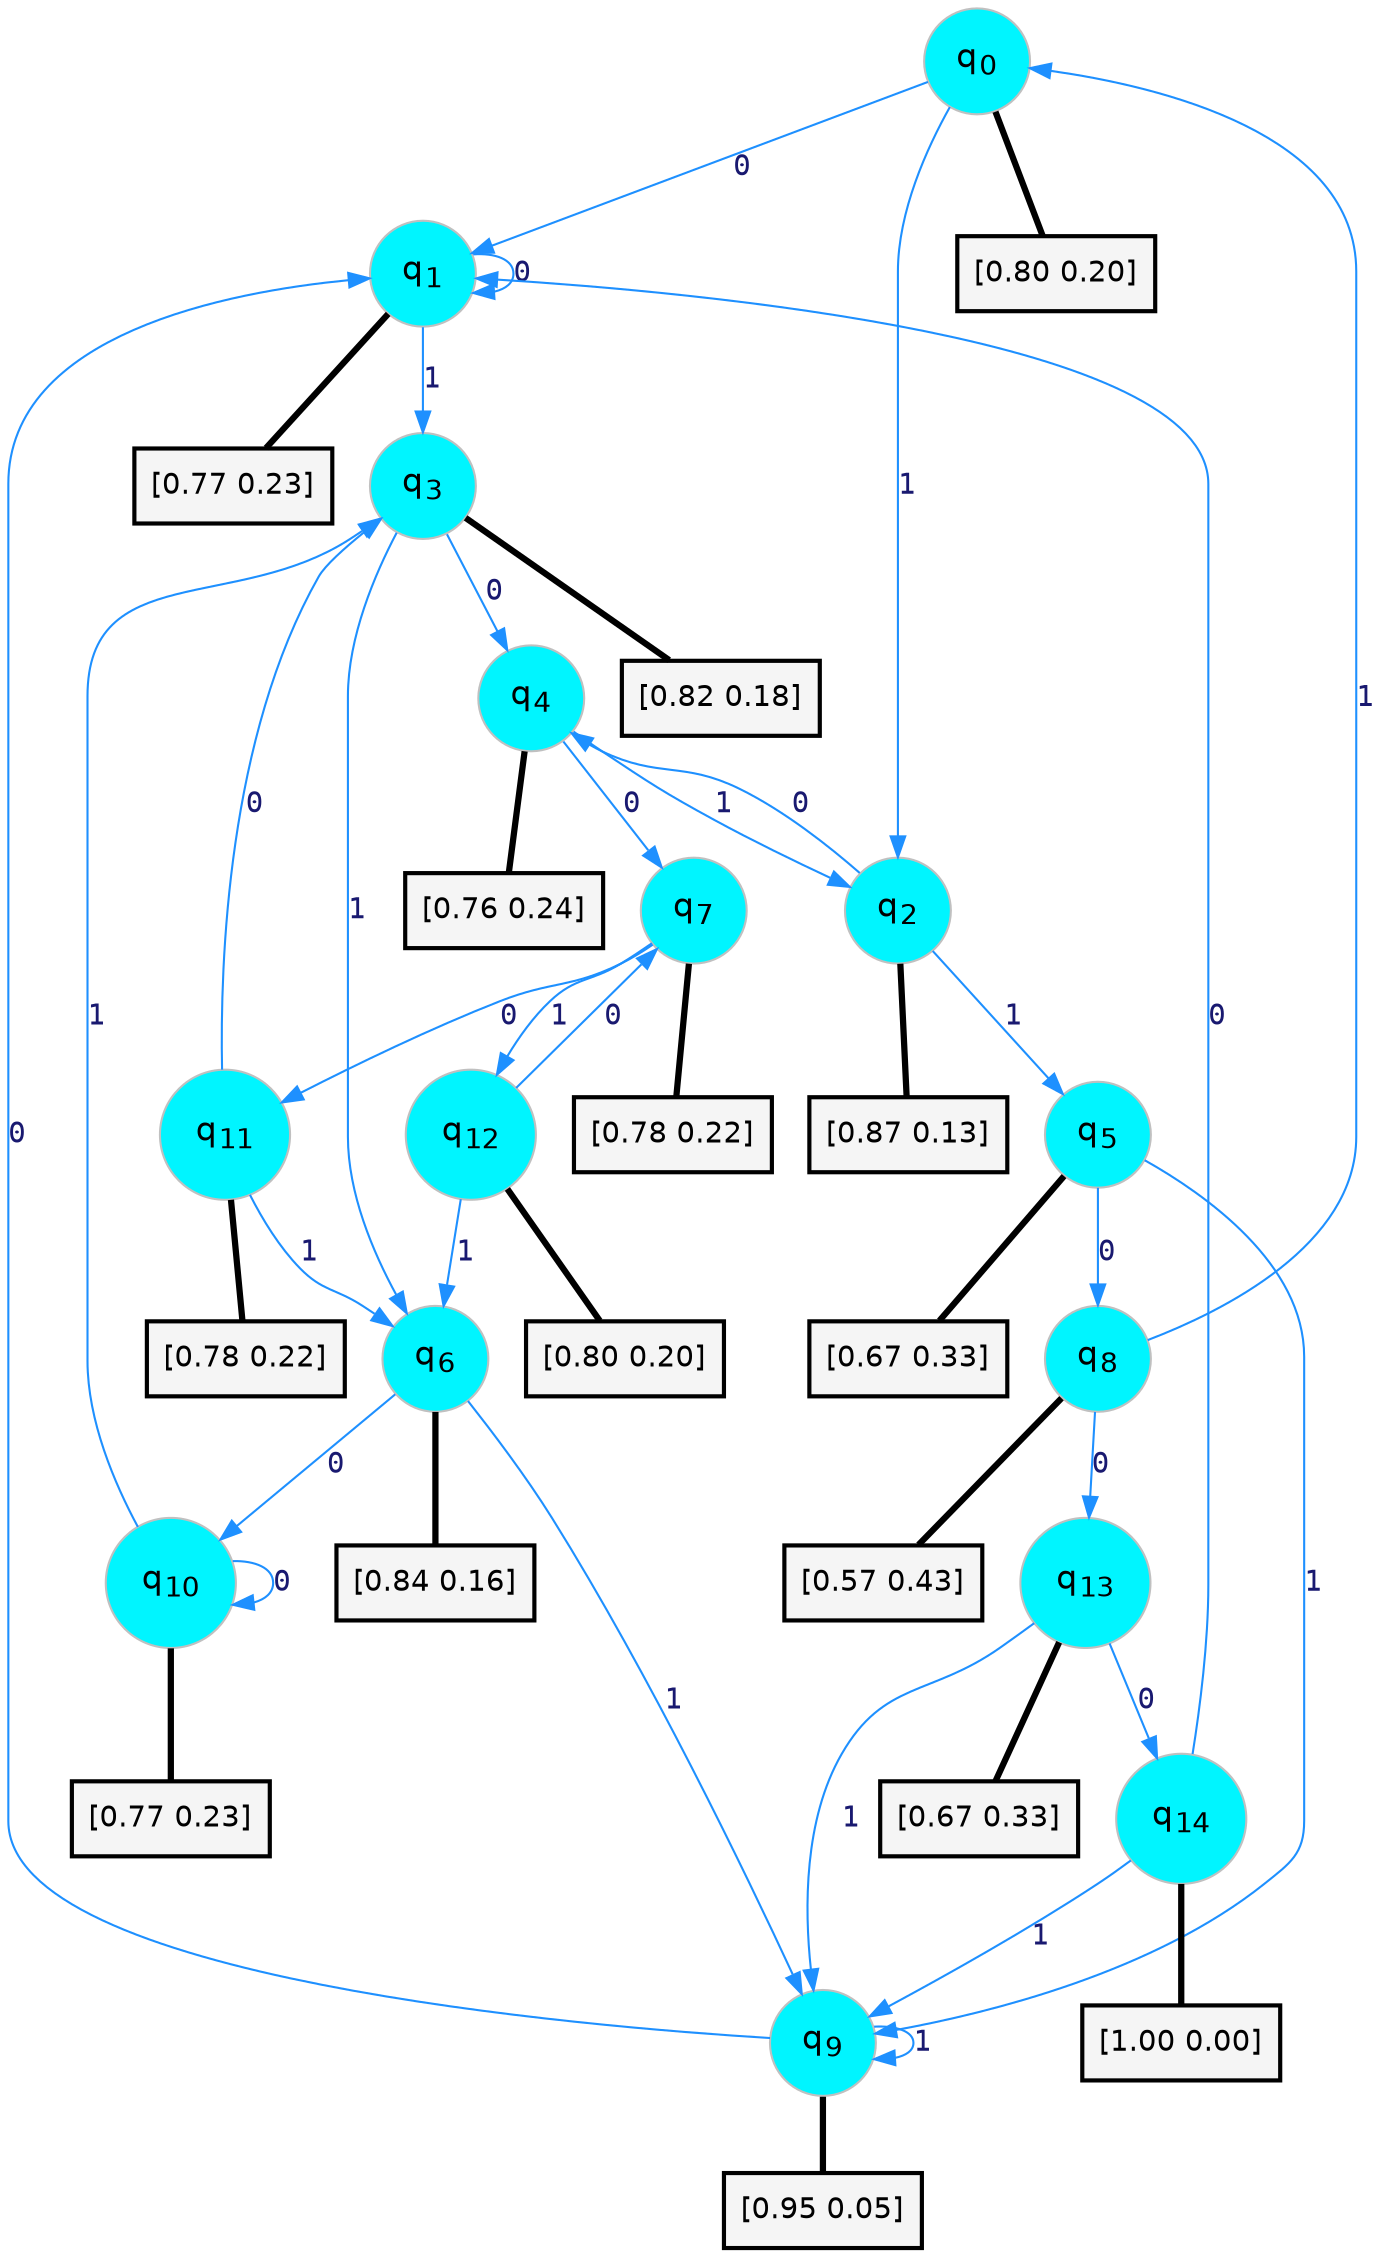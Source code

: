 digraph G {
graph [
bgcolor=transparent, dpi=300, rankdir=TD, size="40,25"];
node [
color=gray, fillcolor=turquoise1, fontcolor=black, fontname=Helvetica, fontsize=16, fontweight=bold, shape=circle, style=filled];
edge [
arrowsize=1, color=dodgerblue1, fontcolor=midnightblue, fontname=courier, fontweight=bold, penwidth=1, style=solid, weight=20];
0[label=<q<SUB>0</SUB>>];
1[label=<q<SUB>1</SUB>>];
2[label=<q<SUB>2</SUB>>];
3[label=<q<SUB>3</SUB>>];
4[label=<q<SUB>4</SUB>>];
5[label=<q<SUB>5</SUB>>];
6[label=<q<SUB>6</SUB>>];
7[label=<q<SUB>7</SUB>>];
8[label=<q<SUB>8</SUB>>];
9[label=<q<SUB>9</SUB>>];
10[label=<q<SUB>10</SUB>>];
11[label=<q<SUB>11</SUB>>];
12[label=<q<SUB>12</SUB>>];
13[label=<q<SUB>13</SUB>>];
14[label=<q<SUB>14</SUB>>];
15[label="[0.80 0.20]", shape=box,fontcolor=black, fontname=Helvetica, fontsize=14, penwidth=2, fillcolor=whitesmoke,color=black];
16[label="[0.77 0.23]", shape=box,fontcolor=black, fontname=Helvetica, fontsize=14, penwidth=2, fillcolor=whitesmoke,color=black];
17[label="[0.87 0.13]", shape=box,fontcolor=black, fontname=Helvetica, fontsize=14, penwidth=2, fillcolor=whitesmoke,color=black];
18[label="[0.82 0.18]", shape=box,fontcolor=black, fontname=Helvetica, fontsize=14, penwidth=2, fillcolor=whitesmoke,color=black];
19[label="[0.76 0.24]", shape=box,fontcolor=black, fontname=Helvetica, fontsize=14, penwidth=2, fillcolor=whitesmoke,color=black];
20[label="[0.67 0.33]", shape=box,fontcolor=black, fontname=Helvetica, fontsize=14, penwidth=2, fillcolor=whitesmoke,color=black];
21[label="[0.84 0.16]", shape=box,fontcolor=black, fontname=Helvetica, fontsize=14, penwidth=2, fillcolor=whitesmoke,color=black];
22[label="[0.78 0.22]", shape=box,fontcolor=black, fontname=Helvetica, fontsize=14, penwidth=2, fillcolor=whitesmoke,color=black];
23[label="[0.57 0.43]", shape=box,fontcolor=black, fontname=Helvetica, fontsize=14, penwidth=2, fillcolor=whitesmoke,color=black];
24[label="[0.95 0.05]", shape=box,fontcolor=black, fontname=Helvetica, fontsize=14, penwidth=2, fillcolor=whitesmoke,color=black];
25[label="[0.77 0.23]", shape=box,fontcolor=black, fontname=Helvetica, fontsize=14, penwidth=2, fillcolor=whitesmoke,color=black];
26[label="[0.78 0.22]", shape=box,fontcolor=black, fontname=Helvetica, fontsize=14, penwidth=2, fillcolor=whitesmoke,color=black];
27[label="[0.80 0.20]", shape=box,fontcolor=black, fontname=Helvetica, fontsize=14, penwidth=2, fillcolor=whitesmoke,color=black];
28[label="[0.67 0.33]", shape=box,fontcolor=black, fontname=Helvetica, fontsize=14, penwidth=2, fillcolor=whitesmoke,color=black];
29[label="[1.00 0.00]", shape=box,fontcolor=black, fontname=Helvetica, fontsize=14, penwidth=2, fillcolor=whitesmoke,color=black];
0->1 [label=0];
0->2 [label=1];
0->15 [arrowhead=none, penwidth=3,color=black];
1->1 [label=0];
1->3 [label=1];
1->16 [arrowhead=none, penwidth=3,color=black];
2->4 [label=0];
2->5 [label=1];
2->17 [arrowhead=none, penwidth=3,color=black];
3->4 [label=0];
3->6 [label=1];
3->18 [arrowhead=none, penwidth=3,color=black];
4->7 [label=0];
4->2 [label=1];
4->19 [arrowhead=none, penwidth=3,color=black];
5->8 [label=0];
5->9 [label=1];
5->20 [arrowhead=none, penwidth=3,color=black];
6->10 [label=0];
6->9 [label=1];
6->21 [arrowhead=none, penwidth=3,color=black];
7->11 [label=0];
7->12 [label=1];
7->22 [arrowhead=none, penwidth=3,color=black];
8->13 [label=0];
8->0 [label=1];
8->23 [arrowhead=none, penwidth=3,color=black];
9->1 [label=0];
9->9 [label=1];
9->24 [arrowhead=none, penwidth=3,color=black];
10->10 [label=0];
10->3 [label=1];
10->25 [arrowhead=none, penwidth=3,color=black];
11->3 [label=0];
11->6 [label=1];
11->26 [arrowhead=none, penwidth=3,color=black];
12->7 [label=0];
12->6 [label=1];
12->27 [arrowhead=none, penwidth=3,color=black];
13->14 [label=0];
13->9 [label=1];
13->28 [arrowhead=none, penwidth=3,color=black];
14->1 [label=0];
14->9 [label=1];
14->29 [arrowhead=none, penwidth=3,color=black];
}
